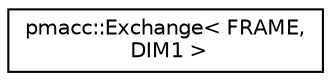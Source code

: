 digraph "Graphical Class Hierarchy"
{
 // LATEX_PDF_SIZE
  edge [fontname="Helvetica",fontsize="10",labelfontname="Helvetica",labelfontsize="10"];
  node [fontname="Helvetica",fontsize="10",shape=record];
  rankdir="LR";
  Node0 [label="pmacc::Exchange\< FRAME,\l DIM1 \>",height=0.2,width=0.4,color="black", fillcolor="white", style="filled",URL="$classpmacc_1_1_exchange.html",tooltip=" "];
}
